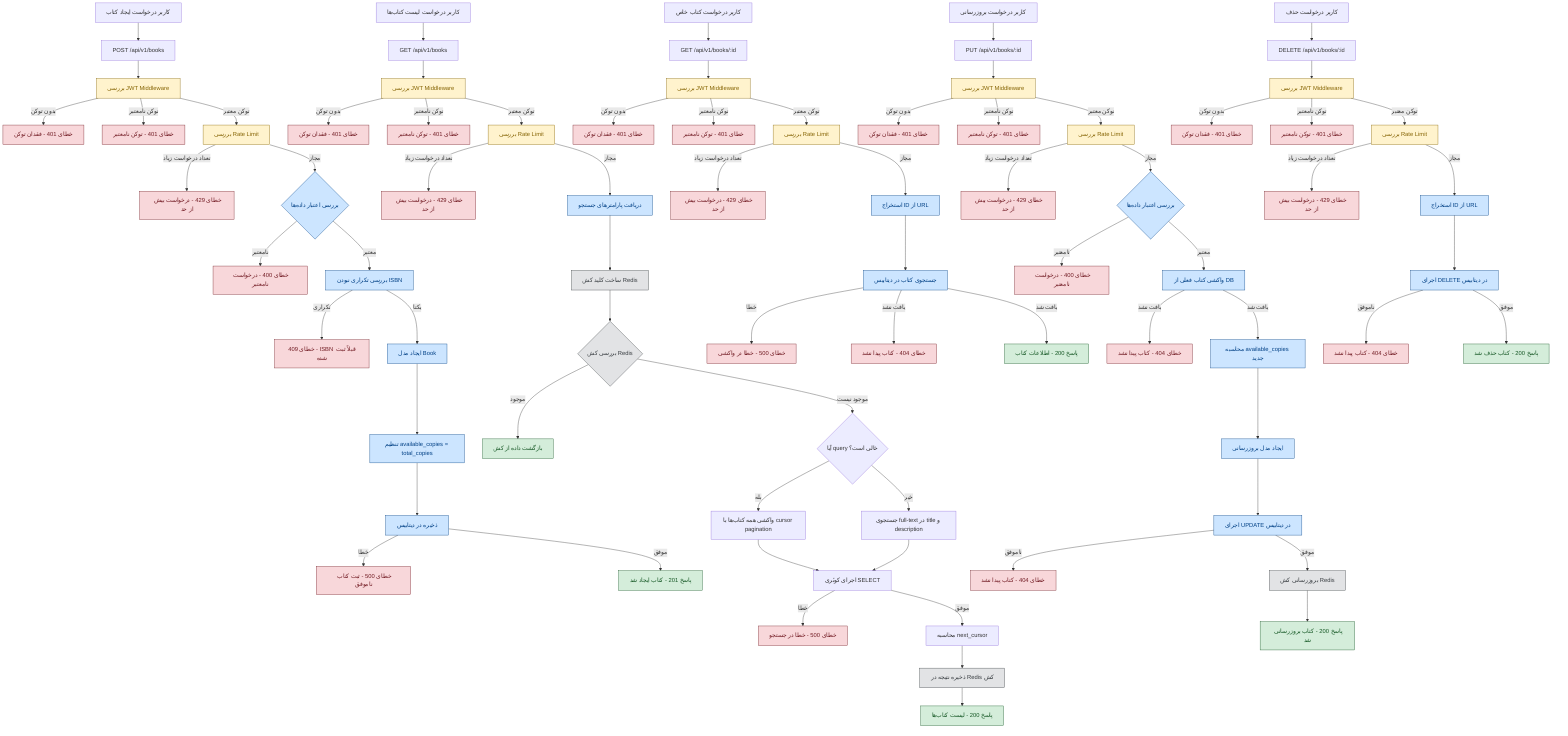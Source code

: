 flowchart TD
    %% ایجاد کتاب
    A[کاربر درخواست ایجاد کتاب] --> B[POST /api/v1/books]
    B --> C[بررسی JWT Middleware]
    C -->|بدون توکن| D[خطای 401 - فقدان توکن]
    C -->|توکن نامعتبر| E[خطای 401 - توکن نامعتبر]
    C -->|توکن معتبر| F[بررسی Rate Limit]
    F -->|تعداد درخواست زیاد| G[خطای 429 - درخواست بیش از حد]
    F -->|مجاز| H{بررسی اعتبار داده‌ها}
    H -->|نامعتبر| I[خطای 400 - درخواست نامعتبر]
    H -->|معتبر| J[بررسی تکراری نبودن ISBN]
    J -->|تکراری| K[خطای 409 - ISBN قبلاً ثبت شده]
    J -->|یکتا| L[ایجاد مدل Book]
    L --> M[تنظیم available_copies = total_copies]
    M --> N[ذخیره در دیتابیس]
    N -->|خطا| O[خطای 500 - ثبت کتاب ناموفق]
    N -->|موفق| P[پاسخ 201 - کتاب ایجاد شد]

    %% دریافت همه کتاب‌ها
    Q[کاربر درخواست لیست کتاب‌ها] --> R[GET /api/v1/books]
    R --> S[بررسی JWT Middleware]
    S -->|بدون توکن| T[خطای 401 - فقدان توکن]
    S -->|توکن نامعتبر| U[خطای 401 - توکن نامعتبر]
    S -->|توکن معتبر| V[بررسی Rate Limit]
    V -->|تعداد درخواست زیاد| W[خطای 429 - درخواست بیش از حد]
    V -->|مجاز| X[دریافت پارامترهای جستجو]
    X --> Y[ساخت کلید کش Redis]
    Y --> Z{بررسی کش Redis}
    Z -->|موجود| AA[بازگشت داده از کش]
    Z -->|موجود نیست| BB{آیا query خالی است؟}
    BB -->|بله| CC[واکشی همه کتاب‌ها با cursor pagination]
    BB -->|خیر| DD[جستجوی full-text در title و description]
    CC --> EE[اجرای کوئری SELECT]
    DD --> EE
    EE -->|خطا| FF[خطای 500 - خطا در جستجو]
    EE -->|موفق| GG[محاسبه next_cursor]
    GG --> HH[ذخیره نتیجه در Redis کش]
    HH --> II[پاسخ 200 - لیست کتاب‌ها]

    %% دریافت کتاب با ID
    JJ[کاربر درخواست کتاب خاص] --> KK[GET /api/v1/books/:id]
    KK --> LL[بررسی JWT Middleware]
    LL -->|بدون توکن| MM[خطای 401 - فقدان توکن]
    LL -->|توکن نامعتبر| NN[خطای 401 - توکن نامعتبر]
    LL -->|توکن معتبر| OO[بررسی Rate Limit]
    OO -->|تعداد درخواست زیاد| PP[خطای 429 - درخواست بیش از حد]
    OO -->|مجاز| QQ[استخراج ID از URL]
    QQ --> RR[جستجوی کتاب در دیتابیس]
    RR -->|خطا| SS[خطای 500 - خطا در واکشی]
    RR -->|یافت نشد| TT[خطای 404 - کتاب پیدا نشد]
    RR -->|یافت شد| UU[پاسخ 200 - اطلاعات کتاب]

    %% بروزرسانی کتاب
    VV[کاربر درخواست بروزرسانی] --> WW[PUT /api/v1/books/:id]
    WW --> XX[بررسی JWT Middleware]
    XX -->|بدون توکن| YY[خطای 401 - فقدان توکن]
    XX -->|توکن نامعتبر| ZZ[خطای 401 - توکن نامعتبر]
    XX -->|توکن معتبر| AAA[بررسی Rate Limit]
    AAA -->|تعداد درخواست زیاد| BBB[خطای 429 - درخواست بیش از حد]
    AAA -->|مجاز| CCC{بررسی اعتبار داده‌ها}
    CCC -->|نامعتبر| DDD[خطای 400 - درخواست نامعتبر]
    CCC -->|معتبر| EEE[واکشی کتاب فعلی از DB]
    EEE -->|یافت نشد| FFF[خطای 404 - کتاب پیدا نشد]
    EEE -->|یافت شد| GGG[محاسبه available_copies جدید]
    GGG --> HHH[ایجاد مدل بروزرسانی]
    HHH --> III[اجرای UPDATE در دیتابیس]
    III -->|ناموفق| JJJ[خطای 404 - کتاب پیدا نشد]
    III -->|موفق| KKK[بروزرسانی کش Redis]
    KKK --> LLL[پاسخ 200 - کتاب بروزرسانی شد]

    %% حذف کتاب
    MMM[کاربر درخواست حذف] --> NNN[DELETE /api/v1/books/:id]
    NNN --> OOO[بررسی JWT Middleware]
    OOO -->|بدون توکن| PPP[خطای 401 - فقدان توکن]
    OOO -->|توکن نامعتبر| QQQ[خطای 401 - توکن نامعتبر]
    OOO -->|توکن معتبر| RRR[بررسی Rate Limit]
    RRR -->|تعداد درخواست زیاد| SSS[خطای 429 - درخواست بیش از حد]
    RRR -->|مجاز| TTT[استخراج ID از URL]
    TTT --> UUU[اجرای DELETE در دیتابیس]
    UUU -->|ناموفق| VVV[خطای 404 - کتاب پیدا نشد]
    UUU -->|موفق| WWW[پاسخ 200 - کتاب حذف شد]

    %% استایل‌ها
    classDef successNode fill:#d4edda,stroke:#155724,color:#155724
    classDef errorNode fill:#f8d7da,stroke:#721c24,color:#721c24
    classDef processNode fill:#cce5ff,stroke:#004085,color:#004085
    classDef authNode fill:#fff3cd,stroke:#856404,color:#856404
    classDef cacheNode fill:#e2e3e5,stroke:#383d41,color:#383d41

    class P,AA,II,UU,LLL,WWW successNode
    class D,E,G,I,K,O,T,U,W,FF,MM,NN,PP,SS,TT,YY,ZZ,BBB,DDD,FFF,JJJ,PPP,QQQ,SSS,VVV errorNode
    class H,J,L,M,N,X,QQ,RR,CCC,EEE,GGG,HHH,III,TTT,UUU processNode
    class C,F,S,V,LL,OO,XX,AAA,OOO,RRR authNode
    class Y,Z,HH,KKK cacheNode